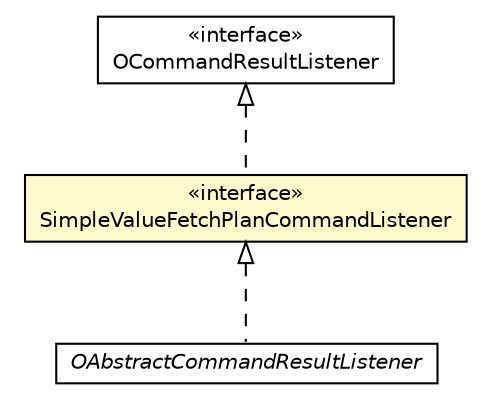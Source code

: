 #!/usr/local/bin/dot
#
# Class diagram 
# Generated by UMLGraph version R5_6-24-gf6e263 (http://www.umlgraph.org/)
#

digraph G {
	edge [fontname="Helvetica",fontsize=10,labelfontname="Helvetica",labelfontsize=10];
	node [fontname="Helvetica",fontsize=10,shape=plaintext];
	nodesep=0.25;
	ranksep=0.5;
	// com.orientechnologies.orient.core.command.OCommandResultListener
	c8242319 [label=<<table title="com.orientechnologies.orient.core.command.OCommandResultListener" border="0" cellborder="1" cellspacing="0" cellpadding="2" port="p" href="../../core/command/OCommandResultListener.html">
		<tr><td><table border="0" cellspacing="0" cellpadding="1">
<tr><td align="center" balign="center"> &#171;interface&#187; </td></tr>
<tr><td align="center" balign="center"> OCommandResultListener </td></tr>
		</table></td></tr>
		</table>>, URL="../../core/command/OCommandResultListener.html", fontname="Helvetica", fontcolor="black", fontsize=10.0];
	// com.orientechnologies.orient.client.remote.SimpleValueFetchPlanCommandListener
	c8243622 [label=<<table title="com.orientechnologies.orient.client.remote.SimpleValueFetchPlanCommandListener" border="0" cellborder="1" cellspacing="0" cellpadding="2" port="p" bgcolor="lemonChiffon" href="./SimpleValueFetchPlanCommandListener.html">
		<tr><td><table border="0" cellspacing="0" cellpadding="1">
<tr><td align="center" balign="center"> &#171;interface&#187; </td></tr>
<tr><td align="center" balign="center"> SimpleValueFetchPlanCommandListener </td></tr>
		</table></td></tr>
		</table>>, URL="./SimpleValueFetchPlanCommandListener.html", fontname="Helvetica", fontcolor="black", fontsize=10.0];
	// com.orientechnologies.orient.server.network.protocol.binary.OAbstractCommandResultListener
	c8244124 [label=<<table title="com.orientechnologies.orient.server.network.protocol.binary.OAbstractCommandResultListener" border="0" cellborder="1" cellspacing="0" cellpadding="2" port="p" href="../../server/network/protocol/binary/OAbstractCommandResultListener.html">
		<tr><td><table border="0" cellspacing="0" cellpadding="1">
<tr><td align="center" balign="center"><font face="Helvetica-Oblique"> OAbstractCommandResultListener </font></td></tr>
		</table></td></tr>
		</table>>, URL="../../server/network/protocol/binary/OAbstractCommandResultListener.html", fontname="Helvetica", fontcolor="black", fontsize=10.0];
	//com.orientechnologies.orient.client.remote.SimpleValueFetchPlanCommandListener implements com.orientechnologies.orient.core.command.OCommandResultListener
	c8242319:p -> c8243622:p [dir=back,arrowtail=empty,style=dashed];
	//com.orientechnologies.orient.server.network.protocol.binary.OAbstractCommandResultListener implements com.orientechnologies.orient.client.remote.SimpleValueFetchPlanCommandListener
	c8243622:p -> c8244124:p [dir=back,arrowtail=empty,style=dashed];
}

